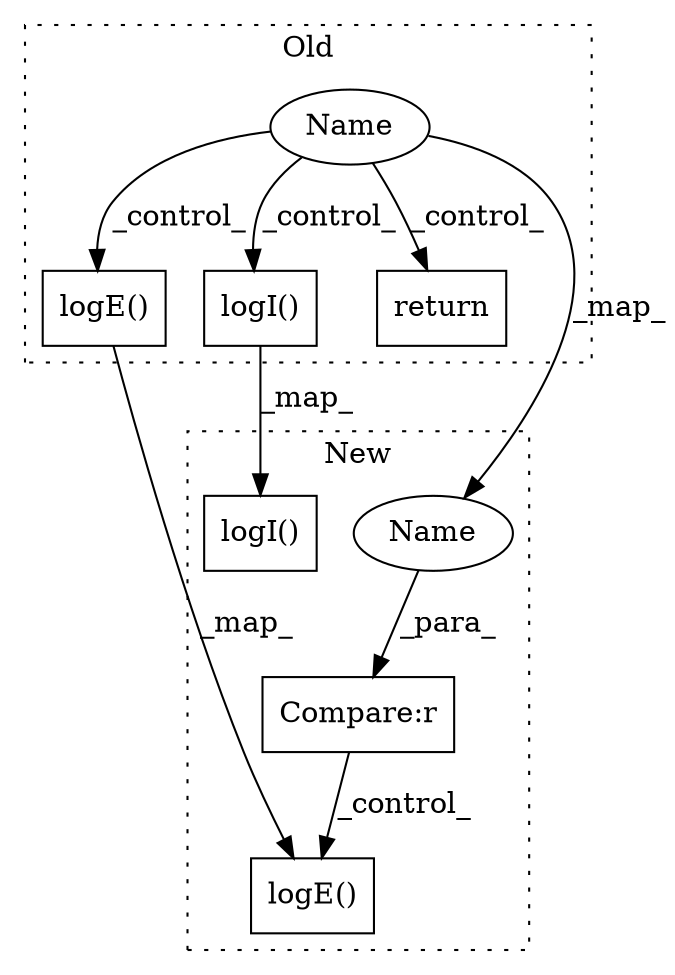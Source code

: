 digraph G {
subgraph cluster0 {
1 [label="logE()" a="75" s="14307,14367" l="9,12" shape="box"];
4 [label="Name" a="87" s="14172" l="21" shape="ellipse"];
6 [label="logI()" a="75" s="14207,14278" l="9,1" shape="box"];
8 [label="return" a="93" s="14292" l="6" shape="box"];
label = "Old";
style="dotted";
}
subgraph cluster1 {
2 [label="logE()" a="75" s="15464,15524" l="9,12" shape="box"];
3 [label="Compare:r" a="40" s="15421" l="29" shape="box"];
5 [label="Name" a="87" s="15421" l="21" shape="ellipse"];
7 [label="logI()" a="75" s="15545,15622" l="9,1" shape="box"];
label = "New";
style="dotted";
}
1 -> 2 [label="_map_"];
3 -> 2 [label="_control_"];
4 -> 1 [label="_control_"];
4 -> 8 [label="_control_"];
4 -> 6 [label="_control_"];
4 -> 5 [label="_map_"];
5 -> 3 [label="_para_"];
6 -> 7 [label="_map_"];
}